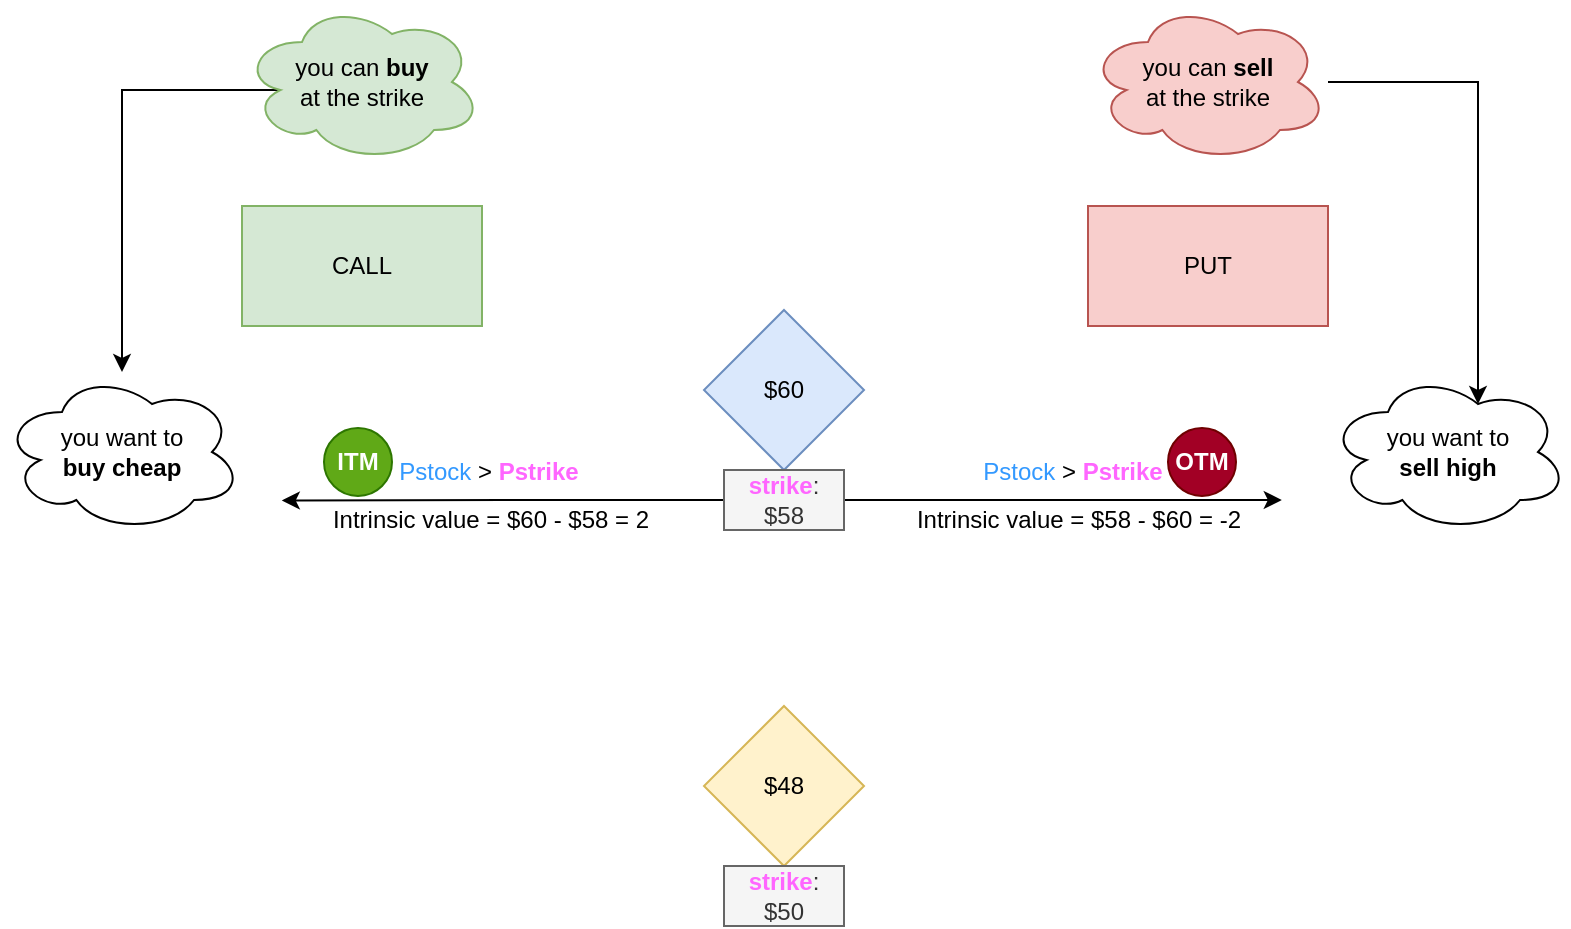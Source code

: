 <mxfile version="24.7.6">
  <diagram name="Page-1" id="c0VkITqdIVa_M6NJ3r1m">
    <mxGraphModel dx="823" dy="504" grid="0" gridSize="10" guides="1" tooltips="1" connect="1" arrows="1" fold="1" page="1" pageScale="1" pageWidth="850" pageHeight="1100" math="0" shadow="0">
      <root>
        <mxCell id="0" />
        <mxCell id="1" parent="0" />
        <mxCell id="XTTomyIDRFA8E6qx83rM-1" value="CALL" style="rounded=0;whiteSpace=wrap;html=1;fillColor=#d5e8d4;strokeColor=#82b366;" vertex="1" parent="1">
          <mxGeometry x="154" y="186" width="120" height="60" as="geometry" />
        </mxCell>
        <mxCell id="XTTomyIDRFA8E6qx83rM-2" value="PUT" style="rounded=0;whiteSpace=wrap;html=1;fillColor=#f8cecc;strokeColor=#b85450;" vertex="1" parent="1">
          <mxGeometry x="577" y="186" width="120" height="60" as="geometry" />
        </mxCell>
        <mxCell id="XTTomyIDRFA8E6qx83rM-6" style="edgeStyle=orthogonalEdgeStyle;rounded=0;orthogonalLoop=1;jettySize=auto;html=1;exitX=0.16;exitY=0.55;exitDx=0;exitDy=0;exitPerimeter=0;" edge="1" parent="1" source="XTTomyIDRFA8E6qx83rM-3" target="XTTomyIDRFA8E6qx83rM-5">
          <mxGeometry relative="1" as="geometry">
            <Array as="points">
              <mxPoint x="94" y="128" />
            </Array>
          </mxGeometry>
        </mxCell>
        <mxCell id="XTTomyIDRFA8E6qx83rM-3" value="you can &lt;b&gt;buy&lt;/b&gt;&lt;div&gt;at the strike&lt;/div&gt;" style="ellipse;shape=cloud;whiteSpace=wrap;html=1;fillColor=#d5e8d4;strokeColor=#82b366;" vertex="1" parent="1">
          <mxGeometry x="154" y="84" width="120" height="80" as="geometry" />
        </mxCell>
        <mxCell id="XTTomyIDRFA8E6qx83rM-4" value="you can &lt;b&gt;sell&lt;/b&gt;&lt;div&gt;at the strike&lt;/div&gt;" style="ellipse;shape=cloud;whiteSpace=wrap;html=1;fillColor=#f8cecc;strokeColor=#b85450;" vertex="1" parent="1">
          <mxGeometry x="577" y="84" width="120" height="80" as="geometry" />
        </mxCell>
        <mxCell id="XTTomyIDRFA8E6qx83rM-5" value="you want to&lt;div&gt;&lt;b&gt;buy&lt;/b&gt; &lt;b&gt;cheap&lt;/b&gt;&lt;/div&gt;" style="ellipse;shape=cloud;whiteSpace=wrap;html=1;" vertex="1" parent="1">
          <mxGeometry x="34" y="269" width="120" height="80" as="geometry" />
        </mxCell>
        <mxCell id="XTTomyIDRFA8E6qx83rM-7" value="you want to&lt;div&gt;&lt;b&gt;sell&lt;/b&gt;&amp;nbsp;&lt;b&gt;high&lt;/b&gt;&lt;/div&gt;" style="ellipse;shape=cloud;whiteSpace=wrap;html=1;" vertex="1" parent="1">
          <mxGeometry x="697" y="269" width="120" height="80" as="geometry" />
        </mxCell>
        <mxCell id="XTTomyIDRFA8E6qx83rM-8" style="edgeStyle=orthogonalEdgeStyle;rounded=0;orthogonalLoop=1;jettySize=auto;html=1;entryX=0.625;entryY=0.2;entryDx=0;entryDy=0;entryPerimeter=0;" edge="1" parent="1" source="XTTomyIDRFA8E6qx83rM-4" target="XTTomyIDRFA8E6qx83rM-7">
          <mxGeometry relative="1" as="geometry">
            <Array as="points">
              <mxPoint x="772" y="124" />
            </Array>
          </mxGeometry>
        </mxCell>
        <mxCell id="XTTomyIDRFA8E6qx83rM-11" value="" style="group" vertex="1" connectable="0" parent="1">
          <mxGeometry x="385" y="238" width="80" height="110" as="geometry" />
        </mxCell>
        <mxCell id="XTTomyIDRFA8E6qx83rM-9" value="$60" style="rhombus;whiteSpace=wrap;html=1;fillColor=#dae8fc;strokeColor=#6c8ebf;" vertex="1" parent="XTTomyIDRFA8E6qx83rM-11">
          <mxGeometry width="80" height="80" as="geometry" />
        </mxCell>
        <mxCell id="XTTomyIDRFA8E6qx83rM-14" style="edgeStyle=orthogonalEdgeStyle;rounded=0;orthogonalLoop=1;jettySize=auto;html=1;exitX=0;exitY=0.5;exitDx=0;exitDy=0;" edge="1" parent="XTTomyIDRFA8E6qx83rM-11" source="XTTomyIDRFA8E6qx83rM-10">
          <mxGeometry relative="1" as="geometry">
            <mxPoint x="-211.103" y="95.241" as="targetPoint" />
          </mxGeometry>
        </mxCell>
        <mxCell id="XTTomyIDRFA8E6qx83rM-21" style="edgeStyle=orthogonalEdgeStyle;rounded=0;orthogonalLoop=1;jettySize=auto;html=1;" edge="1" parent="XTTomyIDRFA8E6qx83rM-11" source="XTTomyIDRFA8E6qx83rM-10">
          <mxGeometry relative="1" as="geometry">
            <mxPoint x="288.897" y="95.0" as="targetPoint" />
          </mxGeometry>
        </mxCell>
        <mxCell id="XTTomyIDRFA8E6qx83rM-10" value="&lt;font color=&quot;#ff66ff&quot;&gt;&lt;b&gt;strike&lt;/b&gt;&lt;/font&gt;: $58" style="text;html=1;align=center;verticalAlign=middle;whiteSpace=wrap;rounded=0;fillColor=#f5f5f5;strokeColor=#666666;fontColor=#333333;" vertex="1" parent="XTTomyIDRFA8E6qx83rM-11">
          <mxGeometry x="10" y="80" width="60" height="30" as="geometry" />
        </mxCell>
        <mxCell id="XTTomyIDRFA8E6qx83rM-13" value="&lt;font color=&quot;#3399ff&quot;&gt;Pstock&lt;/font&gt; &amp;gt; &lt;font color=&quot;#ff66ff&quot;&gt;&lt;b&gt;Pstrike&lt;/b&gt;&lt;/font&gt;" style="text;html=1;align=center;verticalAlign=middle;whiteSpace=wrap;rounded=0;" vertex="1" parent="1">
          <mxGeometry x="216" y="304" width="123" height="30" as="geometry" />
        </mxCell>
        <mxCell id="XTTomyIDRFA8E6qx83rM-15" value="ITM" style="ellipse;whiteSpace=wrap;html=1;aspect=fixed;fontStyle=1;fillColor=#60a917;fontColor=#ffffff;strokeColor=#2D7600;" vertex="1" parent="1">
          <mxGeometry x="195" y="297" width="34" height="34" as="geometry" />
        </mxCell>
        <mxCell id="XTTomyIDRFA8E6qx83rM-17" value="" style="group" vertex="1" connectable="0" parent="1">
          <mxGeometry x="385" y="436" width="80" height="110" as="geometry" />
        </mxCell>
        <mxCell id="XTTomyIDRFA8E6qx83rM-18" value="$48" style="rhombus;whiteSpace=wrap;html=1;fillColor=#fff2cc;strokeColor=#d6b656;" vertex="1" parent="XTTomyIDRFA8E6qx83rM-17">
          <mxGeometry width="80" height="80" as="geometry" />
        </mxCell>
        <mxCell id="XTTomyIDRFA8E6qx83rM-20" value="&lt;font color=&quot;#ff66ff&quot;&gt;&lt;b&gt;strike&lt;/b&gt;&lt;/font&gt;: $50" style="text;html=1;align=center;verticalAlign=middle;whiteSpace=wrap;rounded=0;fillColor=#f5f5f5;strokeColor=#666666;fontColor=#333333;" vertex="1" parent="XTTomyIDRFA8E6qx83rM-17">
          <mxGeometry x="10" y="80" width="60" height="30" as="geometry" />
        </mxCell>
        <mxCell id="XTTomyIDRFA8E6qx83rM-22" value="&lt;font color=&quot;#3399ff&quot;&gt;Pstock&lt;/font&gt; &amp;gt; &lt;font color=&quot;#ff66ff&quot;&gt;&lt;b&gt;Pstrike&lt;/b&gt;&lt;/font&gt;" style="text;html=1;align=center;verticalAlign=middle;whiteSpace=wrap;rounded=0;" vertex="1" parent="1">
          <mxGeometry x="508" y="304" width="123" height="30" as="geometry" />
        </mxCell>
        <mxCell id="XTTomyIDRFA8E6qx83rM-23" value="OTM" style="ellipse;whiteSpace=wrap;html=1;aspect=fixed;fontStyle=1;fillColor=#a20025;fontColor=#ffffff;strokeColor=#6F0000;" vertex="1" parent="1">
          <mxGeometry x="617" y="297" width="34" height="34" as="geometry" />
        </mxCell>
        <mxCell id="XTTomyIDRFA8E6qx83rM-24" value="Intrinsic value = $60 - $58 = 2" style="text;html=1;align=center;verticalAlign=middle;whiteSpace=wrap;rounded=0;" vertex="1" parent="1">
          <mxGeometry x="195" y="328" width="167" height="30" as="geometry" />
        </mxCell>
        <mxCell id="XTTomyIDRFA8E6qx83rM-25" value="Intrinsic value = $58 - $60 = -2" style="text;html=1;align=center;verticalAlign=middle;whiteSpace=wrap;rounded=0;" vertex="1" parent="1">
          <mxGeometry x="489" y="328" width="167" height="30" as="geometry" />
        </mxCell>
      </root>
    </mxGraphModel>
  </diagram>
</mxfile>
